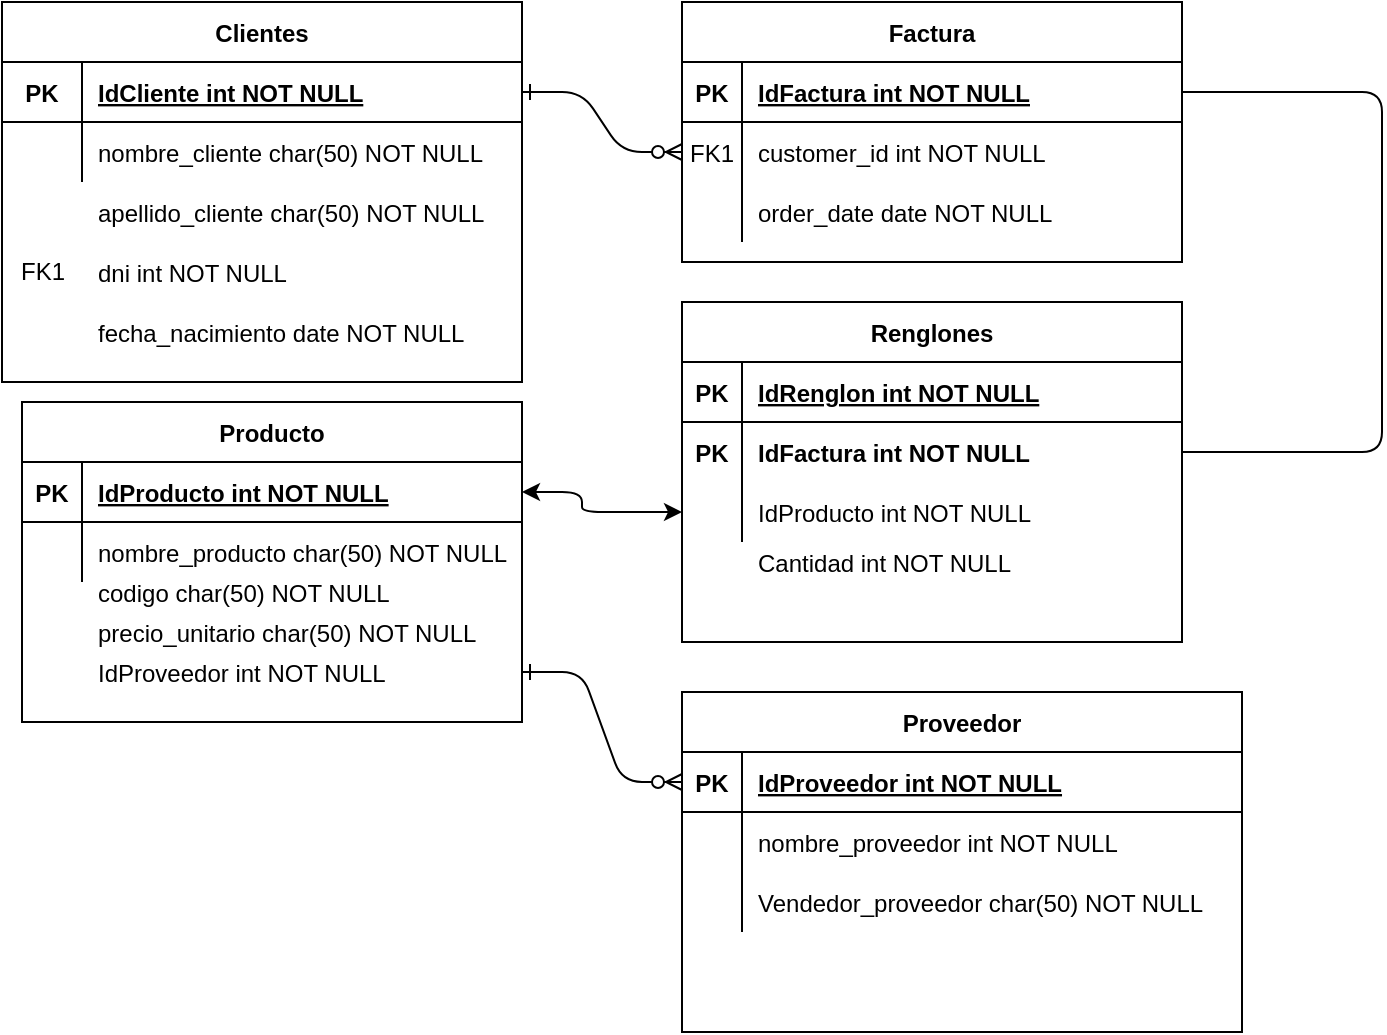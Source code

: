 <mxfile version="13.6.10"><diagram id="R2lEEEUBdFMjLlhIrx00" name="Page-1"><mxGraphModel dx="796" dy="455" grid="1" gridSize="10" guides="1" tooltips="1" connect="1" arrows="1" fold="1" page="1" pageScale="1" pageWidth="850" pageHeight="1100" math="0" shadow="0" extFonts="Permanent Marker^https://fonts.googleapis.com/css?family=Permanent+Marker"><root><mxCell id="0"/><mxCell id="1" parent="0"/><mxCell id="C-vyLk0tnHw3VtMMgP7b-1" value="" style="edgeStyle=entityRelationEdgeStyle;endArrow=ERzeroToMany;startArrow=ERone;endFill=1;startFill=0;" parent="1" source="C-vyLk0tnHw3VtMMgP7b-24" target="C-vyLk0tnHw3VtMMgP7b-6" edge="1"><mxGeometry width="100" height="100" relative="1" as="geometry"><mxPoint x="340" y="720" as="sourcePoint"/><mxPoint x="440" y="620" as="targetPoint"/></mxGeometry></mxCell><mxCell id="C-vyLk0tnHw3VtMMgP7b-2" value="Factura" style="shape=table;startSize=30;container=1;collapsible=1;childLayout=tableLayout;fixedRows=1;rowLines=0;fontStyle=1;align=center;resizeLast=1;" parent="1" vertex="1"><mxGeometry x="450" y="120" width="250" height="130" as="geometry"/></mxCell><mxCell id="C-vyLk0tnHw3VtMMgP7b-3" value="" style="shape=partialRectangle;collapsible=0;dropTarget=0;pointerEvents=0;fillColor=none;points=[[0,0.5],[1,0.5]];portConstraint=eastwest;top=0;left=0;right=0;bottom=1;" parent="C-vyLk0tnHw3VtMMgP7b-2" vertex="1"><mxGeometry y="30" width="250" height="30" as="geometry"/></mxCell><mxCell id="C-vyLk0tnHw3VtMMgP7b-4" value="PK" style="shape=partialRectangle;overflow=hidden;connectable=0;fillColor=none;top=0;left=0;bottom=0;right=0;fontStyle=1;" parent="C-vyLk0tnHw3VtMMgP7b-3" vertex="1"><mxGeometry width="30" height="30" as="geometry"/></mxCell><mxCell id="C-vyLk0tnHw3VtMMgP7b-5" value="IdFactura int NOT NULL " style="shape=partialRectangle;overflow=hidden;connectable=0;fillColor=none;top=0;left=0;bottom=0;right=0;align=left;spacingLeft=6;fontStyle=5;" parent="C-vyLk0tnHw3VtMMgP7b-3" vertex="1"><mxGeometry x="30" width="220" height="30" as="geometry"/></mxCell><mxCell id="C-vyLk0tnHw3VtMMgP7b-6" value="" style="shape=partialRectangle;collapsible=0;dropTarget=0;pointerEvents=0;fillColor=none;points=[[0,0.5],[1,0.5]];portConstraint=eastwest;top=0;left=0;right=0;bottom=0;" parent="C-vyLk0tnHw3VtMMgP7b-2" vertex="1"><mxGeometry y="60" width="250" height="30" as="geometry"/></mxCell><mxCell id="C-vyLk0tnHw3VtMMgP7b-7" value="FK1" style="shape=partialRectangle;overflow=hidden;connectable=0;fillColor=none;top=0;left=0;bottom=0;right=0;" parent="C-vyLk0tnHw3VtMMgP7b-6" vertex="1"><mxGeometry width="30" height="30" as="geometry"/></mxCell><mxCell id="C-vyLk0tnHw3VtMMgP7b-8" value="customer_id int NOT NULL" style="shape=partialRectangle;overflow=hidden;connectable=0;fillColor=none;top=0;left=0;bottom=0;right=0;align=left;spacingLeft=6;" parent="C-vyLk0tnHw3VtMMgP7b-6" vertex="1"><mxGeometry x="30" width="220" height="30" as="geometry"/></mxCell><mxCell id="C-vyLk0tnHw3VtMMgP7b-9" value="" style="shape=partialRectangle;collapsible=0;dropTarget=0;pointerEvents=0;fillColor=none;points=[[0,0.5],[1,0.5]];portConstraint=eastwest;top=0;left=0;right=0;bottom=0;" parent="C-vyLk0tnHw3VtMMgP7b-2" vertex="1"><mxGeometry y="90" width="250" height="30" as="geometry"/></mxCell><mxCell id="C-vyLk0tnHw3VtMMgP7b-10" value="" style="shape=partialRectangle;overflow=hidden;connectable=0;fillColor=none;top=0;left=0;bottom=0;right=0;" parent="C-vyLk0tnHw3VtMMgP7b-9" vertex="1"><mxGeometry width="30" height="30" as="geometry"/></mxCell><mxCell id="C-vyLk0tnHw3VtMMgP7b-11" value="order_date date NOT NULL" style="shape=partialRectangle;overflow=hidden;connectable=0;fillColor=none;top=0;left=0;bottom=0;right=0;align=left;spacingLeft=6;" parent="C-vyLk0tnHw3VtMMgP7b-9" vertex="1"><mxGeometry x="30" width="220" height="30" as="geometry"/></mxCell><mxCell id="C-vyLk0tnHw3VtMMgP7b-23" value="Clientes" style="shape=table;startSize=30;container=1;collapsible=1;childLayout=tableLayout;fixedRows=1;rowLines=0;fontStyle=1;align=center;resizeLast=1;" parent="1" vertex="1"><mxGeometry x="110" y="120" width="260" height="190" as="geometry"/></mxCell><mxCell id="C-vyLk0tnHw3VtMMgP7b-24" value="" style="shape=partialRectangle;collapsible=0;dropTarget=0;pointerEvents=0;fillColor=none;points=[[0,0.5],[1,0.5]];portConstraint=eastwest;top=0;left=0;right=0;bottom=1;" parent="C-vyLk0tnHw3VtMMgP7b-23" vertex="1"><mxGeometry y="30" width="260" height="30" as="geometry"/></mxCell><mxCell id="C-vyLk0tnHw3VtMMgP7b-25" value="PK" style="shape=partialRectangle;overflow=hidden;connectable=0;fillColor=none;top=0;left=0;bottom=0;right=0;fontStyle=1;" parent="C-vyLk0tnHw3VtMMgP7b-24" vertex="1"><mxGeometry width="40" height="30" as="geometry"/></mxCell><mxCell id="C-vyLk0tnHw3VtMMgP7b-26" value="IdCliente int NOT NULL " style="shape=partialRectangle;overflow=hidden;connectable=0;fillColor=none;top=0;left=0;bottom=0;right=0;align=left;spacingLeft=6;fontStyle=5;" parent="C-vyLk0tnHw3VtMMgP7b-24" vertex="1"><mxGeometry x="40" width="220" height="30" as="geometry"/></mxCell><mxCell id="C-vyLk0tnHw3VtMMgP7b-27" value="" style="shape=partialRectangle;collapsible=0;dropTarget=0;pointerEvents=0;fillColor=none;points=[[0,0.5],[1,0.5]];portConstraint=eastwest;top=0;left=0;right=0;bottom=0;" parent="C-vyLk0tnHw3VtMMgP7b-23" vertex="1"><mxGeometry y="60" width="260" height="30" as="geometry"/></mxCell><mxCell id="C-vyLk0tnHw3VtMMgP7b-28" value="" style="shape=partialRectangle;overflow=hidden;connectable=0;fillColor=none;top=0;left=0;bottom=0;right=0;" parent="C-vyLk0tnHw3VtMMgP7b-27" vertex="1"><mxGeometry width="40" height="30" as="geometry"/></mxCell><mxCell id="C-vyLk0tnHw3VtMMgP7b-29" value="nombre_cliente char(50) NOT NULL" style="shape=partialRectangle;overflow=hidden;connectable=0;fillColor=none;top=0;left=0;bottom=0;right=0;align=left;spacingLeft=6;" parent="C-vyLk0tnHw3VtMMgP7b-27" vertex="1"><mxGeometry x="40" width="220" height="30" as="geometry"/></mxCell><mxCell id="V-XKOCvpPAfPdXyaRFpS-1" value="apellido_cliente char(50) NOT NULL" style="shape=partialRectangle;overflow=hidden;connectable=0;fillColor=none;top=0;left=0;bottom=0;right=0;align=left;spacingLeft=6;" vertex="1" parent="1"><mxGeometry x="150" y="210" width="220" height="30" as="geometry"/></mxCell><mxCell id="V-XKOCvpPAfPdXyaRFpS-2" value="dni int NOT NULL" style="shape=partialRectangle;overflow=hidden;connectable=0;fillColor=none;top=0;left=0;bottom=0;right=0;align=left;spacingLeft=6;" vertex="1" parent="1"><mxGeometry x="150" y="240" width="220" height="30" as="geometry"/></mxCell><mxCell id="V-XKOCvpPAfPdXyaRFpS-3" value="fecha_nacimiento date NOT NULL" style="shape=partialRectangle;overflow=hidden;connectable=0;fillColor=none;top=0;left=0;bottom=0;right=0;align=left;spacingLeft=6;" vertex="1" parent="1"><mxGeometry x="150" y="270" width="220" height="30" as="geometry"/></mxCell><mxCell id="V-XKOCvpPAfPdXyaRFpS-4" value="Producto" style="shape=table;startSize=30;container=1;collapsible=1;childLayout=tableLayout;fixedRows=1;rowLines=0;fontStyle=1;align=center;resizeLast=1;" vertex="1" parent="1"><mxGeometry x="120" y="320" width="250" height="160" as="geometry"/></mxCell><mxCell id="V-XKOCvpPAfPdXyaRFpS-5" value="" style="shape=partialRectangle;collapsible=0;dropTarget=0;pointerEvents=0;fillColor=none;points=[[0,0.5],[1,0.5]];portConstraint=eastwest;top=0;left=0;right=0;bottom=1;" vertex="1" parent="V-XKOCvpPAfPdXyaRFpS-4"><mxGeometry y="30" width="250" height="30" as="geometry"/></mxCell><mxCell id="V-XKOCvpPAfPdXyaRFpS-6" value="PK" style="shape=partialRectangle;overflow=hidden;connectable=0;fillColor=none;top=0;left=0;bottom=0;right=0;fontStyle=1;" vertex="1" parent="V-XKOCvpPAfPdXyaRFpS-5"><mxGeometry width="30" height="30" as="geometry"/></mxCell><mxCell id="V-XKOCvpPAfPdXyaRFpS-7" value="IdProducto int NOT NULL " style="shape=partialRectangle;overflow=hidden;connectable=0;fillColor=none;top=0;left=0;bottom=0;right=0;align=left;spacingLeft=6;fontStyle=5;" vertex="1" parent="V-XKOCvpPAfPdXyaRFpS-5"><mxGeometry x="30" width="220" height="30" as="geometry"/></mxCell><mxCell id="V-XKOCvpPAfPdXyaRFpS-8" value="" style="shape=partialRectangle;collapsible=0;dropTarget=0;pointerEvents=0;fillColor=none;points=[[0,0.5],[1,0.5]];portConstraint=eastwest;top=0;left=0;right=0;bottom=0;" vertex="1" parent="V-XKOCvpPAfPdXyaRFpS-4"><mxGeometry y="60" width="250" height="30" as="geometry"/></mxCell><mxCell id="V-XKOCvpPAfPdXyaRFpS-9" value="" style="shape=partialRectangle;overflow=hidden;connectable=0;fillColor=none;top=0;left=0;bottom=0;right=0;" vertex="1" parent="V-XKOCvpPAfPdXyaRFpS-8"><mxGeometry width="30" height="30" as="geometry"/></mxCell><mxCell id="V-XKOCvpPAfPdXyaRFpS-10" value="nombre_producto char(50) NOT NULL" style="shape=partialRectangle;overflow=hidden;connectable=0;fillColor=none;top=0;left=0;bottom=0;right=0;align=left;spacingLeft=6;" vertex="1" parent="V-XKOCvpPAfPdXyaRFpS-8"><mxGeometry x="30" width="220" height="30" as="geometry"/></mxCell><mxCell id="V-XKOCvpPAfPdXyaRFpS-11" value="codigo char(50) NOT NULL" style="shape=partialRectangle;overflow=hidden;connectable=0;fillColor=none;top=0;left=0;bottom=0;right=0;align=left;spacingLeft=6;" vertex="1" parent="1"><mxGeometry x="150" y="400" width="220" height="30" as="geometry"/></mxCell><mxCell id="V-XKOCvpPAfPdXyaRFpS-12" value="precio_unitario char(50) NOT NULL" style="shape=partialRectangle;overflow=hidden;connectable=0;fillColor=none;top=0;left=0;bottom=0;right=0;align=left;spacingLeft=6;" vertex="1" parent="1"><mxGeometry x="150" y="420" width="220" height="30" as="geometry"/></mxCell><mxCell id="V-XKOCvpPAfPdXyaRFpS-14" value="IdProveedor int NOT NULL" style="shape=partialRectangle;overflow=hidden;connectable=0;fillColor=none;top=0;left=0;bottom=0;right=0;align=left;spacingLeft=6;" vertex="1" parent="1"><mxGeometry x="150" y="440" width="220" height="30" as="geometry"/></mxCell><mxCell id="V-XKOCvpPAfPdXyaRFpS-15" value="" style="edgeStyle=entityRelationEdgeStyle;endArrow=ERzeroToMany;startArrow=ERone;endFill=1;startFill=0;entryX=0;entryY=0.5;entryDx=0;entryDy=0;" edge="1" parent="1" target="V-XKOCvpPAfPdXyaRFpS-33"><mxGeometry width="100" height="100" relative="1" as="geometry"><mxPoint x="370" y="455" as="sourcePoint"/><mxPoint x="390" y="530" as="targetPoint"/></mxGeometry></mxCell><mxCell id="V-XKOCvpPAfPdXyaRFpS-16" value="Renglones" style="shape=table;startSize=30;container=1;collapsible=1;childLayout=tableLayout;fixedRows=1;rowLines=0;fontStyle=1;align=center;resizeLast=1;" vertex="1" parent="1"><mxGeometry x="450" y="270" width="250" height="170" as="geometry"/></mxCell><mxCell id="V-XKOCvpPAfPdXyaRFpS-17" value="" style="shape=partialRectangle;collapsible=0;dropTarget=0;pointerEvents=0;fillColor=none;points=[[0,0.5],[1,0.5]];portConstraint=eastwest;top=0;left=0;right=0;bottom=1;" vertex="1" parent="V-XKOCvpPAfPdXyaRFpS-16"><mxGeometry y="30" width="250" height="30" as="geometry"/></mxCell><mxCell id="V-XKOCvpPAfPdXyaRFpS-18" value="PK" style="shape=partialRectangle;overflow=hidden;connectable=0;fillColor=none;top=0;left=0;bottom=0;right=0;fontStyle=1;" vertex="1" parent="V-XKOCvpPAfPdXyaRFpS-17"><mxGeometry width="30" height="30" as="geometry"/></mxCell><mxCell id="V-XKOCvpPAfPdXyaRFpS-19" value="IdRenglon int NOT NULL " style="shape=partialRectangle;overflow=hidden;connectable=0;fillColor=none;top=0;left=0;bottom=0;right=0;align=left;spacingLeft=6;fontStyle=5;" vertex="1" parent="V-XKOCvpPAfPdXyaRFpS-17"><mxGeometry x="30" width="220" height="30" as="geometry"/></mxCell><mxCell id="V-XKOCvpPAfPdXyaRFpS-20" value="" style="shape=partialRectangle;collapsible=0;dropTarget=0;pointerEvents=0;fillColor=none;points=[[0,0.5],[1,0.5]];portConstraint=eastwest;top=0;left=0;right=0;bottom=0;" vertex="1" parent="V-XKOCvpPAfPdXyaRFpS-16"><mxGeometry y="60" width="250" height="30" as="geometry"/></mxCell><mxCell id="V-XKOCvpPAfPdXyaRFpS-21" value="PK" style="shape=partialRectangle;overflow=hidden;connectable=0;fillColor=none;top=0;left=0;bottom=0;right=0;fontStyle=1" vertex="1" parent="V-XKOCvpPAfPdXyaRFpS-20"><mxGeometry width="30" height="30" as="geometry"/></mxCell><mxCell id="V-XKOCvpPAfPdXyaRFpS-22" value="IdFactura int NOT NULL" style="shape=partialRectangle;overflow=hidden;connectable=0;fillColor=none;top=0;left=0;bottom=0;right=0;align=left;spacingLeft=6;fontStyle=1" vertex="1" parent="V-XKOCvpPAfPdXyaRFpS-20"><mxGeometry x="30" width="220" height="30" as="geometry"/></mxCell><mxCell id="V-XKOCvpPAfPdXyaRFpS-23" value="" style="shape=partialRectangle;collapsible=0;dropTarget=0;pointerEvents=0;fillColor=none;points=[[0,0.5],[1,0.5]];portConstraint=eastwest;top=0;left=0;right=0;bottom=0;" vertex="1" parent="V-XKOCvpPAfPdXyaRFpS-16"><mxGeometry y="90" width="250" height="30" as="geometry"/></mxCell><mxCell id="V-XKOCvpPAfPdXyaRFpS-24" value="" style="shape=partialRectangle;overflow=hidden;connectable=0;fillColor=none;top=0;left=0;bottom=0;right=0;" vertex="1" parent="V-XKOCvpPAfPdXyaRFpS-23"><mxGeometry width="30" height="30" as="geometry"/></mxCell><mxCell id="V-XKOCvpPAfPdXyaRFpS-25" value="IdProducto int NOT NULL" style="shape=partialRectangle;overflow=hidden;connectable=0;fillColor=none;top=0;left=0;bottom=0;right=0;align=left;spacingLeft=6;" vertex="1" parent="V-XKOCvpPAfPdXyaRFpS-23"><mxGeometry x="30" width="220" height="30" as="geometry"/></mxCell><mxCell id="V-XKOCvpPAfPdXyaRFpS-29" value="" style="endArrow=none;html=1;entryX=1;entryY=0.5;entryDx=0;entryDy=0;exitX=1;exitY=0.5;exitDx=0;exitDy=0;" edge="1" parent="1" source="V-XKOCvpPAfPdXyaRFpS-20" target="C-vyLk0tnHw3VtMMgP7b-3"><mxGeometry width="50" height="50" relative="1" as="geometry"><mxPoint x="750" y="220" as="sourcePoint"/><mxPoint x="800" y="170" as="targetPoint"/><Array as="points"><mxPoint x="800" y="345"/><mxPoint x="800" y="250"/><mxPoint x="800" y="165"/></Array></mxGeometry></mxCell><mxCell id="V-XKOCvpPAfPdXyaRFpS-30" value="Cantidad int NOT NULL" style="shape=partialRectangle;overflow=hidden;connectable=0;fillColor=none;top=0;left=0;bottom=0;right=0;align=left;spacingLeft=6;" vertex="1" parent="1"><mxGeometry x="480" y="385" width="220" height="30" as="geometry"/></mxCell><mxCell id="V-XKOCvpPAfPdXyaRFpS-32" value="Proveedor" style="shape=table;startSize=30;container=1;collapsible=1;childLayout=tableLayout;fixedRows=1;rowLines=0;fontStyle=1;align=center;resizeLast=1;" vertex="1" parent="1"><mxGeometry x="450" y="465" width="280" height="170" as="geometry"/></mxCell><mxCell id="V-XKOCvpPAfPdXyaRFpS-33" value="" style="shape=partialRectangle;collapsible=0;dropTarget=0;pointerEvents=0;fillColor=none;points=[[0,0.5],[1,0.5]];portConstraint=eastwest;top=0;left=0;right=0;bottom=1;" vertex="1" parent="V-XKOCvpPAfPdXyaRFpS-32"><mxGeometry y="30" width="280" height="30" as="geometry"/></mxCell><mxCell id="V-XKOCvpPAfPdXyaRFpS-34" value="PK" style="shape=partialRectangle;overflow=hidden;connectable=0;fillColor=none;top=0;left=0;bottom=0;right=0;fontStyle=1;" vertex="1" parent="V-XKOCvpPAfPdXyaRFpS-33"><mxGeometry width="30" height="30" as="geometry"/></mxCell><mxCell id="V-XKOCvpPAfPdXyaRFpS-35" value="IdProveedor int NOT NULL " style="shape=partialRectangle;overflow=hidden;connectable=0;fillColor=none;top=0;left=0;bottom=0;right=0;align=left;spacingLeft=6;fontStyle=5;" vertex="1" parent="V-XKOCvpPAfPdXyaRFpS-33"><mxGeometry x="30" width="250" height="30" as="geometry"/></mxCell><mxCell id="V-XKOCvpPAfPdXyaRFpS-36" value="" style="shape=partialRectangle;collapsible=0;dropTarget=0;pointerEvents=0;fillColor=none;points=[[0,0.5],[1,0.5]];portConstraint=eastwest;top=0;left=0;right=0;bottom=0;" vertex="1" parent="V-XKOCvpPAfPdXyaRFpS-32"><mxGeometry y="60" width="280" height="30" as="geometry"/></mxCell><mxCell id="V-XKOCvpPAfPdXyaRFpS-37" value="" style="shape=partialRectangle;overflow=hidden;connectable=0;fillColor=none;top=0;left=0;bottom=0;right=0;fontStyle=0" vertex="1" parent="V-XKOCvpPAfPdXyaRFpS-36"><mxGeometry width="30" height="30" as="geometry"/></mxCell><mxCell id="V-XKOCvpPAfPdXyaRFpS-38" value="nombre_proveedor int NOT NULL" style="shape=partialRectangle;overflow=hidden;connectable=0;fillColor=none;top=0;left=0;bottom=0;right=0;align=left;spacingLeft=6;fontStyle=0" vertex="1" parent="V-XKOCvpPAfPdXyaRFpS-36"><mxGeometry x="30" width="250" height="30" as="geometry"/></mxCell><mxCell id="V-XKOCvpPAfPdXyaRFpS-39" value="" style="shape=partialRectangle;collapsible=0;dropTarget=0;pointerEvents=0;fillColor=none;points=[[0,0.5],[1,0.5]];portConstraint=eastwest;top=0;left=0;right=0;bottom=0;" vertex="1" parent="V-XKOCvpPAfPdXyaRFpS-32"><mxGeometry y="90" width="280" height="30" as="geometry"/></mxCell><mxCell id="V-XKOCvpPAfPdXyaRFpS-40" value="" style="shape=partialRectangle;overflow=hidden;connectable=0;fillColor=none;top=0;left=0;bottom=0;right=0;" vertex="1" parent="V-XKOCvpPAfPdXyaRFpS-39"><mxGeometry width="30" height="30" as="geometry"/></mxCell><mxCell id="V-XKOCvpPAfPdXyaRFpS-41" value="Vendedor_proveedor char(50) NOT NULL" style="shape=partialRectangle;overflow=hidden;connectable=0;fillColor=none;top=0;left=0;bottom=0;right=0;align=left;spacingLeft=6;" vertex="1" parent="V-XKOCvpPAfPdXyaRFpS-39"><mxGeometry x="30" width="250" height="30" as="geometry"/></mxCell><mxCell id="V-XKOCvpPAfPdXyaRFpS-42" value="FK1" style="text;html=1;align=center;verticalAlign=middle;resizable=0;points=[];autosize=1;" vertex="1" parent="1"><mxGeometry x="110" y="245" width="40" height="20" as="geometry"/></mxCell><mxCell id="V-XKOCvpPAfPdXyaRFpS-43" value="" style="endArrow=classic;startArrow=classic;html=1;entryX=0;entryY=0.5;entryDx=0;entryDy=0;exitX=1;exitY=0.5;exitDx=0;exitDy=0;" edge="1" parent="1" source="V-XKOCvpPAfPdXyaRFpS-5" target="V-XKOCvpPAfPdXyaRFpS-23"><mxGeometry width="50" height="50" relative="1" as="geometry"><mxPoint x="70" y="430" as="sourcePoint"/><mxPoint x="120" y="380" as="targetPoint"/><Array as="points"><mxPoint x="400" y="365"/><mxPoint x="400" y="375"/></Array></mxGeometry></mxCell></root></mxGraphModel></diagram></mxfile>